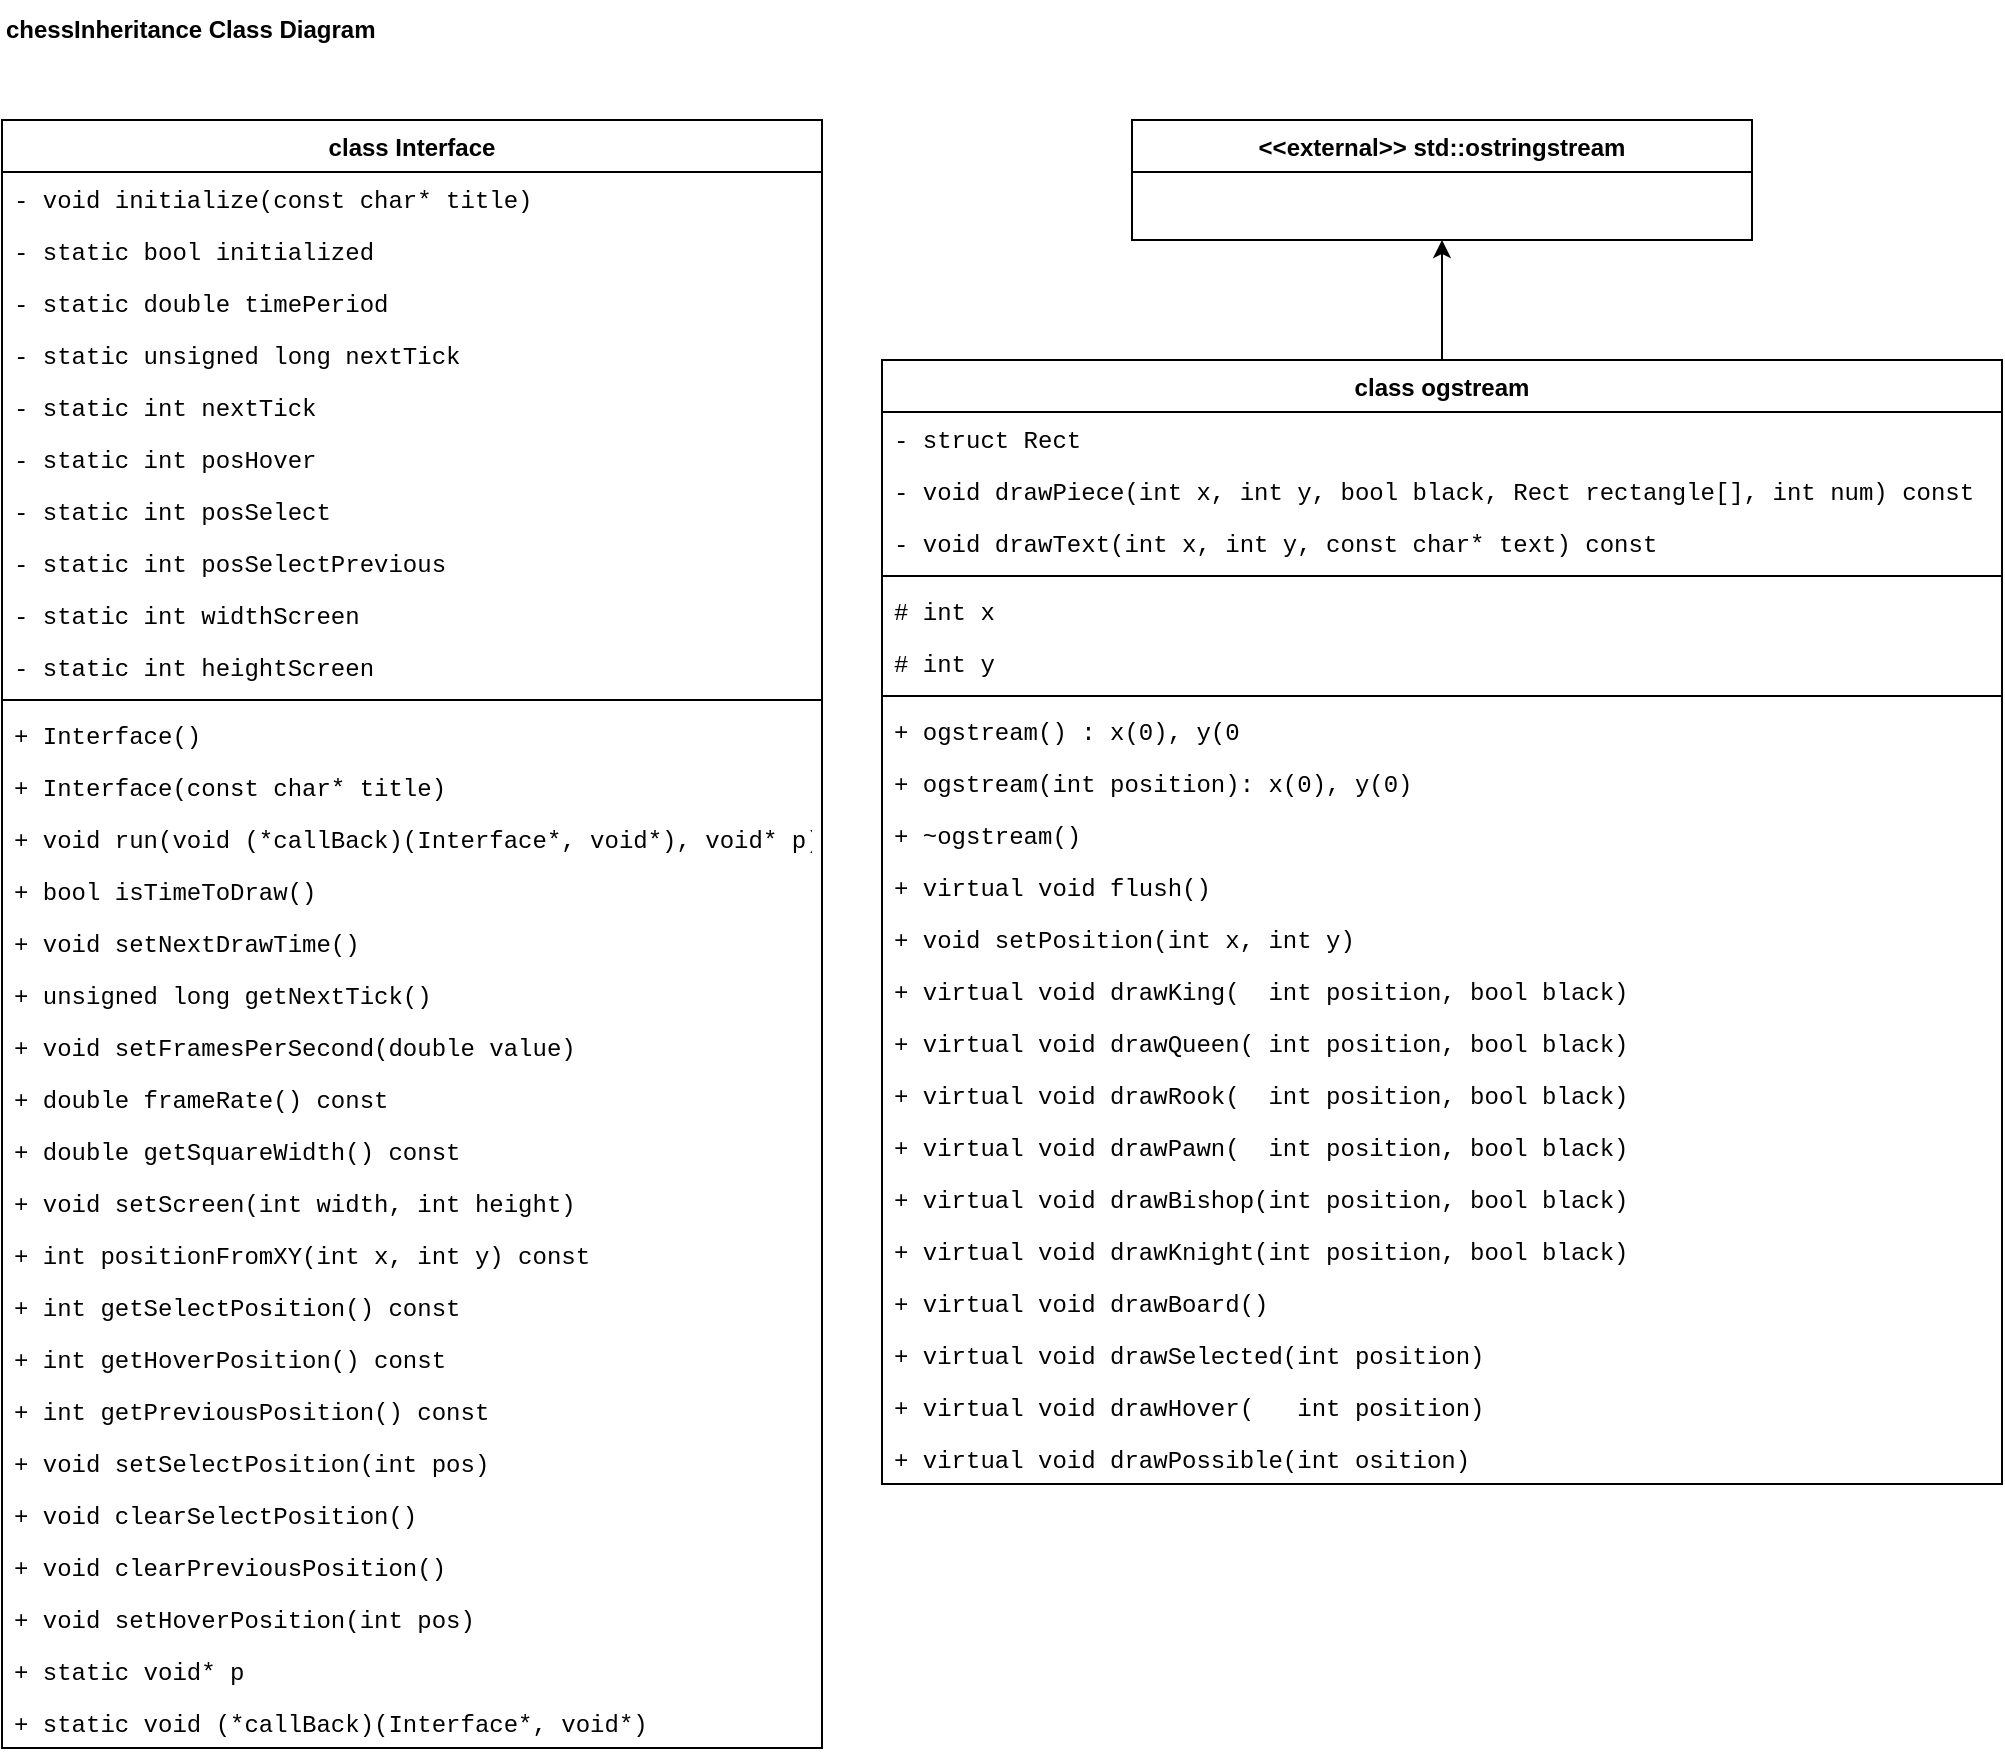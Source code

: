 <mxfile version="17.4.2" type="device"><diagram id="C5RBs43oDa-KdzZeNtuy" name="Page-1"><mxGraphModel dx="1085" dy="1220" grid="1" gridSize="10" guides="1" tooltips="1" connect="1" arrows="1" fold="1" page="1" pageScale="1" pageWidth="827" pageHeight="1169" math="0" shadow="0"><root><mxCell id="WIyWlLk6GJQsqaUBKTNV-0"/><mxCell id="WIyWlLk6GJQsqaUBKTNV-1" parent="WIyWlLk6GJQsqaUBKTNV-0"/><mxCell id="zkfFHV4jXpPFQw0GAbJ--0" value="class Interface" style="swimlane;fontStyle=1;align=center;verticalAlign=top;childLayout=stackLayout;horizontal=1;startSize=26;horizontalStack=0;resizeParent=1;resizeLast=0;collapsible=1;marginBottom=0;rounded=0;shadow=0;strokeWidth=1;" parent="WIyWlLk6GJQsqaUBKTNV-1" vertex="1"><mxGeometry x="40" y="80" width="410" height="814" as="geometry"><mxRectangle x="230" y="140" width="160" height="26" as="alternateBounds"/></mxGeometry></mxCell><mxCell id="zkfFHV4jXpPFQw0GAbJ--1" value="- void initialize(const char* title)" style="text;align=left;verticalAlign=top;spacingLeft=4;spacingRight=4;overflow=hidden;rotatable=0;points=[[0,0.5],[1,0.5]];portConstraint=eastwest;fontFamily=Courier New;fontStyle=0;" parent="zkfFHV4jXpPFQw0GAbJ--0" vertex="1"><mxGeometry y="26" width="410" height="26" as="geometry"/></mxCell><mxCell id="zkfFHV4jXpPFQw0GAbJ--2" value="- static bool initialized" style="text;align=left;verticalAlign=top;spacingLeft=4;spacingRight=4;overflow=hidden;rotatable=0;points=[[0,0.5],[1,0.5]];portConstraint=eastwest;rounded=0;shadow=0;html=0;fontFamily=Courier New;fontStyle=0;" parent="zkfFHV4jXpPFQw0GAbJ--0" vertex="1"><mxGeometry y="52" width="410" height="26" as="geometry"/></mxCell><mxCell id="hF_KdeYJdhro_a18fwoC-8" value="- static double timePeriod" style="text;align=left;verticalAlign=top;spacingLeft=4;spacingRight=4;overflow=hidden;rotatable=0;points=[[0,0.5],[1,0.5]];portConstraint=eastwest;rounded=0;shadow=0;html=0;fontFamily=Courier New;fontStyle=0;" vertex="1" parent="zkfFHV4jXpPFQw0GAbJ--0"><mxGeometry y="78" width="410" height="26" as="geometry"/></mxCell><mxCell id="hF_KdeYJdhro_a18fwoC-9" value="- static unsigned long nextTick" style="text;align=left;verticalAlign=top;spacingLeft=4;spacingRight=4;overflow=hidden;rotatable=0;points=[[0,0.5],[1,0.5]];portConstraint=eastwest;rounded=0;shadow=0;html=0;fontFamily=Courier New;fontStyle=0;" vertex="1" parent="zkfFHV4jXpPFQw0GAbJ--0"><mxGeometry y="104" width="410" height="26" as="geometry"/></mxCell><mxCell id="hF_KdeYJdhro_a18fwoC-11" value="- static int nextTick" style="text;align=left;verticalAlign=top;spacingLeft=4;spacingRight=4;overflow=hidden;rotatable=0;points=[[0,0.5],[1,0.5]];portConstraint=eastwest;rounded=0;shadow=0;html=0;fontFamily=Courier New;fontStyle=0;" vertex="1" parent="zkfFHV4jXpPFQw0GAbJ--0"><mxGeometry y="130" width="410" height="26" as="geometry"/></mxCell><mxCell id="hF_KdeYJdhro_a18fwoC-12" value="- static int posHover" style="text;align=left;verticalAlign=top;spacingLeft=4;spacingRight=4;overflow=hidden;rotatable=0;points=[[0,0.5],[1,0.5]];portConstraint=eastwest;rounded=0;shadow=0;html=0;fontFamily=Courier New;fontStyle=0;" vertex="1" parent="zkfFHV4jXpPFQw0GAbJ--0"><mxGeometry y="156" width="410" height="26" as="geometry"/></mxCell><mxCell id="hF_KdeYJdhro_a18fwoC-13" value="- static int posSelect" style="text;align=left;verticalAlign=top;spacingLeft=4;spacingRight=4;overflow=hidden;rotatable=0;points=[[0,0.5],[1,0.5]];portConstraint=eastwest;rounded=0;shadow=0;html=0;fontFamily=Courier New;fontStyle=0;" vertex="1" parent="zkfFHV4jXpPFQw0GAbJ--0"><mxGeometry y="182" width="410" height="26" as="geometry"/></mxCell><mxCell id="hF_KdeYJdhro_a18fwoC-14" value="- static int posSelectPrevious" style="text;align=left;verticalAlign=top;spacingLeft=4;spacingRight=4;overflow=hidden;rotatable=0;points=[[0,0.5],[1,0.5]];portConstraint=eastwest;rounded=0;shadow=0;html=0;fontFamily=Courier New;fontStyle=0;" vertex="1" parent="zkfFHV4jXpPFQw0GAbJ--0"><mxGeometry y="208" width="410" height="26" as="geometry"/></mxCell><mxCell id="hF_KdeYJdhro_a18fwoC-10" value="- static int widthScreen" style="text;align=left;verticalAlign=top;spacingLeft=4;spacingRight=4;overflow=hidden;rotatable=0;points=[[0,0.5],[1,0.5]];portConstraint=eastwest;rounded=0;shadow=0;html=0;fontFamily=Courier New;fontStyle=0;" vertex="1" parent="zkfFHV4jXpPFQw0GAbJ--0"><mxGeometry y="234" width="410" height="26" as="geometry"/></mxCell><mxCell id="hF_KdeYJdhro_a18fwoC-15" value="- static int heightScreen" style="text;align=left;verticalAlign=top;spacingLeft=4;spacingRight=4;overflow=hidden;rotatable=0;points=[[0,0.5],[1,0.5]];portConstraint=eastwest;rounded=0;shadow=0;html=0;fontFamily=Courier New;fontStyle=0;" vertex="1" parent="zkfFHV4jXpPFQw0GAbJ--0"><mxGeometry y="260" width="410" height="26" as="geometry"/></mxCell><mxCell id="zkfFHV4jXpPFQw0GAbJ--4" value="" style="line;html=1;strokeWidth=1;align=left;verticalAlign=middle;spacingTop=-1;spacingLeft=3;spacingRight=3;rotatable=0;labelPosition=right;points=[];portConstraint=eastwest;fontFamily=Courier New;fontStyle=0;" parent="zkfFHV4jXpPFQw0GAbJ--0" vertex="1"><mxGeometry y="286" width="410" height="8" as="geometry"/></mxCell><mxCell id="zkfFHV4jXpPFQw0GAbJ--5" value="+ Interface()" style="text;align=left;verticalAlign=top;spacingLeft=4;spacingRight=4;overflow=hidden;rotatable=0;points=[[0,0.5],[1,0.5]];portConstraint=eastwest;fontFamily=Courier New;fontStyle=0;" parent="zkfFHV4jXpPFQw0GAbJ--0" vertex="1"><mxGeometry y="294" width="410" height="26" as="geometry"/></mxCell><mxCell id="hF_KdeYJdhro_a18fwoC-16" value="+ Interface(const char* title)" style="text;align=left;verticalAlign=top;spacingLeft=4;spacingRight=4;overflow=hidden;rotatable=0;points=[[0,0.5],[1,0.5]];portConstraint=eastwest;fontFamily=Courier New;fontStyle=0;" vertex="1" parent="zkfFHV4jXpPFQw0GAbJ--0"><mxGeometry y="320" width="410" height="26" as="geometry"/></mxCell><mxCell id="hF_KdeYJdhro_a18fwoC-17" value="+ void run(void (*callBack)(Interface*, void*), void* p)" style="text;align=left;verticalAlign=top;spacingLeft=4;spacingRight=4;overflow=hidden;rotatable=0;points=[[0,0.5],[1,0.5]];portConstraint=eastwest;fontFamily=Courier New;fontStyle=0;" vertex="1" parent="zkfFHV4jXpPFQw0GAbJ--0"><mxGeometry y="346" width="410" height="26" as="geometry"/></mxCell><mxCell id="hF_KdeYJdhro_a18fwoC-18" value="+ bool isTimeToDraw()&#10;&#10;" style="text;align=left;verticalAlign=top;spacingLeft=4;spacingRight=4;overflow=hidden;rotatable=0;points=[[0,0.5],[1,0.5]];portConstraint=eastwest;fontFamily=Courier New;fontStyle=0;" vertex="1" parent="zkfFHV4jXpPFQw0GAbJ--0"><mxGeometry y="372" width="410" height="26" as="geometry"/></mxCell><mxCell id="hF_KdeYJdhro_a18fwoC-19" value="+ void setNextDrawTime()" style="text;align=left;verticalAlign=top;spacingLeft=4;spacingRight=4;overflow=hidden;rotatable=0;points=[[0,0.5],[1,0.5]];portConstraint=eastwest;fontFamily=Courier New;fontStyle=0;" vertex="1" parent="zkfFHV4jXpPFQw0GAbJ--0"><mxGeometry y="398" width="410" height="26" as="geometry"/></mxCell><mxCell id="hF_KdeYJdhro_a18fwoC-20" value="+ unsigned long getNextTick()" style="text;align=left;verticalAlign=top;spacingLeft=4;spacingRight=4;overflow=hidden;rotatable=0;points=[[0,0.5],[1,0.5]];portConstraint=eastwest;fontFamily=Courier New;fontStyle=0;" vertex="1" parent="zkfFHV4jXpPFQw0GAbJ--0"><mxGeometry y="424" width="410" height="26" as="geometry"/></mxCell><mxCell id="hF_KdeYJdhro_a18fwoC-21" value="+ void setFramesPerSecond(double value)" style="text;align=left;verticalAlign=top;spacingLeft=4;spacingRight=4;overflow=hidden;rotatable=0;points=[[0,0.5],[1,0.5]];portConstraint=eastwest;fontFamily=Courier New;fontStyle=0;" vertex="1" parent="zkfFHV4jXpPFQw0GAbJ--0"><mxGeometry y="450" width="410" height="26" as="geometry"/></mxCell><mxCell id="hF_KdeYJdhro_a18fwoC-22" value="+ double frameRate() const" style="text;align=left;verticalAlign=top;spacingLeft=4;spacingRight=4;overflow=hidden;rotatable=0;points=[[0,0.5],[1,0.5]];portConstraint=eastwest;fontFamily=Courier New;fontStyle=0;" vertex="1" parent="zkfFHV4jXpPFQw0GAbJ--0"><mxGeometry y="476" width="410" height="26" as="geometry"/></mxCell><mxCell id="hF_KdeYJdhro_a18fwoC-23" value="+ double getSquareWidth() const" style="text;align=left;verticalAlign=top;spacingLeft=4;spacingRight=4;overflow=hidden;rotatable=0;points=[[0,0.5],[1,0.5]];portConstraint=eastwest;fontFamily=Courier New;fontStyle=0;" vertex="1" parent="zkfFHV4jXpPFQw0GAbJ--0"><mxGeometry y="502" width="410" height="26" as="geometry"/></mxCell><mxCell id="hF_KdeYJdhro_a18fwoC-24" value="+ void setScreen(int width, int height)" style="text;align=left;verticalAlign=top;spacingLeft=4;spacingRight=4;overflow=hidden;rotatable=0;points=[[0,0.5],[1,0.5]];portConstraint=eastwest;fontFamily=Courier New;fontStyle=0;" vertex="1" parent="zkfFHV4jXpPFQw0GAbJ--0"><mxGeometry y="528" width="410" height="26" as="geometry"/></mxCell><mxCell id="hF_KdeYJdhro_a18fwoC-25" value="+ int positionFromXY(int x, int y) const" style="text;align=left;verticalAlign=top;spacingLeft=4;spacingRight=4;overflow=hidden;rotatable=0;points=[[0,0.5],[1,0.5]];portConstraint=eastwest;fontFamily=Courier New;fontStyle=0;" vertex="1" parent="zkfFHV4jXpPFQw0GAbJ--0"><mxGeometry y="554" width="410" height="26" as="geometry"/></mxCell><mxCell id="hF_KdeYJdhro_a18fwoC-26" value="+ int getSelectPosition() const" style="text;align=left;verticalAlign=top;spacingLeft=4;spacingRight=4;overflow=hidden;rotatable=0;points=[[0,0.5],[1,0.5]];portConstraint=eastwest;fontFamily=Courier New;fontStyle=0;" vertex="1" parent="zkfFHV4jXpPFQw0GAbJ--0"><mxGeometry y="580" width="410" height="26" as="geometry"/></mxCell><mxCell id="hF_KdeYJdhro_a18fwoC-27" value="+ int getHoverPosition() const" style="text;align=left;verticalAlign=top;spacingLeft=4;spacingRight=4;overflow=hidden;rotatable=0;points=[[0,0.5],[1,0.5]];portConstraint=eastwest;fontFamily=Courier New;fontStyle=0;" vertex="1" parent="zkfFHV4jXpPFQw0GAbJ--0"><mxGeometry y="606" width="410" height="26" as="geometry"/></mxCell><mxCell id="hF_KdeYJdhro_a18fwoC-28" value="+ int getPreviousPosition() const" style="text;align=left;verticalAlign=top;spacingLeft=4;spacingRight=4;overflow=hidden;rotatable=0;points=[[0,0.5],[1,0.5]];portConstraint=eastwest;fontFamily=Courier New;fontStyle=0;" vertex="1" parent="zkfFHV4jXpPFQw0GAbJ--0"><mxGeometry y="632" width="410" height="26" as="geometry"/></mxCell><mxCell id="hF_KdeYJdhro_a18fwoC-55" value="+ void setSelectPosition(int pos)" style="text;align=left;verticalAlign=top;spacingLeft=4;spacingRight=4;overflow=hidden;rotatable=0;points=[[0,0.5],[1,0.5]];portConstraint=eastwest;fontFamily=Courier New;fontStyle=0;" vertex="1" parent="zkfFHV4jXpPFQw0GAbJ--0"><mxGeometry y="658" width="410" height="26" as="geometry"/></mxCell><mxCell id="hF_KdeYJdhro_a18fwoC-56" value="+ void clearSelectPosition()" style="text;align=left;verticalAlign=top;spacingLeft=4;spacingRight=4;overflow=hidden;rotatable=0;points=[[0,0.5],[1,0.5]];portConstraint=eastwest;fontFamily=Courier New;fontStyle=0;" vertex="1" parent="zkfFHV4jXpPFQw0GAbJ--0"><mxGeometry y="684" width="410" height="26" as="geometry"/></mxCell><mxCell id="hF_KdeYJdhro_a18fwoC-57" value="+ void clearPreviousPosition()" style="text;align=left;verticalAlign=top;spacingLeft=4;spacingRight=4;overflow=hidden;rotatable=0;points=[[0,0.5],[1,0.5]];portConstraint=eastwest;fontFamily=Courier New;fontStyle=0;" vertex="1" parent="zkfFHV4jXpPFQw0GAbJ--0"><mxGeometry y="710" width="410" height="26" as="geometry"/></mxCell><mxCell id="hF_KdeYJdhro_a18fwoC-58" value="+ void setHoverPosition(int pos)" style="text;align=left;verticalAlign=top;spacingLeft=4;spacingRight=4;overflow=hidden;rotatable=0;points=[[0,0.5],[1,0.5]];portConstraint=eastwest;fontFamily=Courier New;fontStyle=0;" vertex="1" parent="zkfFHV4jXpPFQw0GAbJ--0"><mxGeometry y="736" width="410" height="26" as="geometry"/></mxCell><mxCell id="hF_KdeYJdhro_a18fwoC-59" value="+ static void* p" style="text;align=left;verticalAlign=top;spacingLeft=4;spacingRight=4;overflow=hidden;rotatable=0;points=[[0,0.5],[1,0.5]];portConstraint=eastwest;fontFamily=Courier New;fontStyle=0;" vertex="1" parent="zkfFHV4jXpPFQw0GAbJ--0"><mxGeometry y="762" width="410" height="26" as="geometry"/></mxCell><mxCell id="hF_KdeYJdhro_a18fwoC-60" value="+ static void (*callBack)(Interface*, void*)" style="text;align=left;verticalAlign=top;spacingLeft=4;spacingRight=4;overflow=hidden;rotatable=0;points=[[0,0.5],[1,0.5]];portConstraint=eastwest;fontFamily=Courier New;fontStyle=0" vertex="1" parent="zkfFHV4jXpPFQw0GAbJ--0"><mxGeometry y="788" width="410" height="26" as="geometry"/></mxCell><mxCell id="hF_KdeYJdhro_a18fwoC-0" value="chessInheritance Class Diagram" style="text;html=1;strokeColor=none;fillColor=none;align=left;verticalAlign=middle;whiteSpace=wrap;rounded=0;fontStyle=1" vertex="1" parent="WIyWlLk6GJQsqaUBKTNV-1"><mxGeometry x="40" y="20" width="240" height="30" as="geometry"/></mxCell><mxCell id="hF_KdeYJdhro_a18fwoC-126" style="edgeStyle=orthogonalEdgeStyle;rounded=0;orthogonalLoop=1;jettySize=auto;html=1;exitX=0.5;exitY=0;exitDx=0;exitDy=0;entryX=0.5;entryY=1;entryDx=0;entryDy=0;fontFamily=Courier New;" edge="1" parent="WIyWlLk6GJQsqaUBKTNV-1" source="hF_KdeYJdhro_a18fwoC-61" target="hF_KdeYJdhro_a18fwoC-93"><mxGeometry relative="1" as="geometry"/></mxCell><mxCell id="hF_KdeYJdhro_a18fwoC-61" value="class ogstream" style="swimlane;fontStyle=1;align=center;verticalAlign=top;childLayout=stackLayout;horizontal=1;startSize=26;horizontalStack=0;resizeParent=1;resizeLast=0;collapsible=1;marginBottom=0;rounded=0;shadow=0;strokeWidth=1;" vertex="1" parent="WIyWlLk6GJQsqaUBKTNV-1"><mxGeometry x="480" y="200" width="560" height="562" as="geometry"><mxRectangle x="230" y="140" width="160" height="26" as="alternateBounds"/></mxGeometry></mxCell><mxCell id="hF_KdeYJdhro_a18fwoC-138" value="- struct Rect" style="text;align=left;verticalAlign=top;spacingLeft=4;spacingRight=4;overflow=hidden;rotatable=0;points=[[0,0.5],[1,0.5]];portConstraint=eastwest;fontFamily=Courier New;fontStyle=0;" vertex="1" parent="hF_KdeYJdhro_a18fwoC-61"><mxGeometry y="26" width="560" height="26" as="geometry"/></mxCell><mxCell id="hF_KdeYJdhro_a18fwoC-62" value="- void drawPiece(int x, int y, bool black, Rect rectangle[], int num) const" style="text;align=left;verticalAlign=top;spacingLeft=4;spacingRight=4;overflow=hidden;rotatable=0;points=[[0,0.5],[1,0.5]];portConstraint=eastwest;fontFamily=Courier New;fontStyle=0;" vertex="1" parent="hF_KdeYJdhro_a18fwoC-61"><mxGeometry y="52" width="560" height="26" as="geometry"/></mxCell><mxCell id="hF_KdeYJdhro_a18fwoC-139" value="- void drawText(int x, int y, const char* text) const" style="text;align=left;verticalAlign=top;spacingLeft=4;spacingRight=4;overflow=hidden;rotatable=0;points=[[0,0.5],[1,0.5]];portConstraint=eastwest;fontFamily=Courier New;fontStyle=0;" vertex="1" parent="hF_KdeYJdhro_a18fwoC-61"><mxGeometry y="78" width="560" height="26" as="geometry"/></mxCell><mxCell id="hF_KdeYJdhro_a18fwoC-72" value="" style="line;html=1;strokeWidth=1;align=left;verticalAlign=middle;spacingTop=-1;spacingLeft=3;spacingRight=3;rotatable=0;labelPosition=right;points=[];portConstraint=eastwest;fontFamily=Courier New;fontStyle=0;" vertex="1" parent="hF_KdeYJdhro_a18fwoC-61"><mxGeometry y="104" width="560" height="8" as="geometry"/></mxCell><mxCell id="hF_KdeYJdhro_a18fwoC-140" value="# int x" style="text;align=left;verticalAlign=top;spacingLeft=4;spacingRight=4;overflow=hidden;rotatable=0;points=[[0,0.5],[1,0.5]];portConstraint=eastwest;fontFamily=Courier New;fontStyle=0;" vertex="1" parent="hF_KdeYJdhro_a18fwoC-61"><mxGeometry y="112" width="560" height="26" as="geometry"/></mxCell><mxCell id="hF_KdeYJdhro_a18fwoC-73" value="# int y" style="text;align=left;verticalAlign=top;spacingLeft=4;spacingRight=4;overflow=hidden;rotatable=0;points=[[0,0.5],[1,0.5]];portConstraint=eastwest;fontFamily=Courier New;fontStyle=0;" vertex="1" parent="hF_KdeYJdhro_a18fwoC-61"><mxGeometry y="138" width="560" height="26" as="geometry"/></mxCell><mxCell id="hF_KdeYJdhro_a18fwoC-137" value="" style="line;html=1;strokeWidth=1;align=left;verticalAlign=middle;spacingTop=-1;spacingLeft=3;spacingRight=3;rotatable=0;labelPosition=right;points=[];portConstraint=eastwest;fontFamily=Courier New;fontStyle=0;" vertex="1" parent="hF_KdeYJdhro_a18fwoC-61"><mxGeometry y="164" width="560" height="8" as="geometry"/></mxCell><mxCell id="hF_KdeYJdhro_a18fwoC-92" value="+ ogstream() : x(0), y(0" style="text;align=left;verticalAlign=top;spacingLeft=4;spacingRight=4;overflow=hidden;rotatable=0;points=[[0,0.5],[1,0.5]];portConstraint=eastwest;fontFamily=Courier New;fontStyle=0" vertex="1" parent="hF_KdeYJdhro_a18fwoC-61"><mxGeometry y="172" width="560" height="26" as="geometry"/></mxCell><mxCell id="hF_KdeYJdhro_a18fwoC-141" value="+ ogstream(int position): x(0), y(0)" style="text;align=left;verticalAlign=top;spacingLeft=4;spacingRight=4;overflow=hidden;rotatable=0;points=[[0,0.5],[1,0.5]];portConstraint=eastwest;fontFamily=Courier New;fontStyle=0" vertex="1" parent="hF_KdeYJdhro_a18fwoC-61"><mxGeometry y="198" width="560" height="26" as="geometry"/></mxCell><mxCell id="hF_KdeYJdhro_a18fwoC-142" value="+ ~ogstream()" style="text;align=left;verticalAlign=top;spacingLeft=4;spacingRight=4;overflow=hidden;rotatable=0;points=[[0,0.5],[1,0.5]];portConstraint=eastwest;fontFamily=Courier New;fontStyle=0" vertex="1" parent="hF_KdeYJdhro_a18fwoC-61"><mxGeometry y="224" width="560" height="26" as="geometry"/></mxCell><mxCell id="hF_KdeYJdhro_a18fwoC-143" value="+ virtual void flush()" style="text;align=left;verticalAlign=top;spacingLeft=4;spacingRight=4;overflow=hidden;rotatable=0;points=[[0,0.5],[1,0.5]];portConstraint=eastwest;fontFamily=Courier New;fontStyle=0" vertex="1" parent="hF_KdeYJdhro_a18fwoC-61"><mxGeometry y="250" width="560" height="26" as="geometry"/></mxCell><mxCell id="hF_KdeYJdhro_a18fwoC-144" value="+ void setPosition(int x, int y)" style="text;align=left;verticalAlign=top;spacingLeft=4;spacingRight=4;overflow=hidden;rotatable=0;points=[[0,0.5],[1,0.5]];portConstraint=eastwest;fontFamily=Courier New;fontStyle=0" vertex="1" parent="hF_KdeYJdhro_a18fwoC-61"><mxGeometry y="276" width="560" height="26" as="geometry"/></mxCell><mxCell id="hF_KdeYJdhro_a18fwoC-145" value="+ virtual void drawKing(  int position, bool black)" style="text;align=left;verticalAlign=top;spacingLeft=4;spacingRight=4;overflow=hidden;rotatable=0;points=[[0,0.5],[1,0.5]];portConstraint=eastwest;fontFamily=Courier New;fontStyle=0" vertex="1" parent="hF_KdeYJdhro_a18fwoC-61"><mxGeometry y="302" width="560" height="26" as="geometry"/></mxCell><mxCell id="hF_KdeYJdhro_a18fwoC-146" value="+ virtual void drawQueen( int position, bool black)" style="text;align=left;verticalAlign=top;spacingLeft=4;spacingRight=4;overflow=hidden;rotatable=0;points=[[0,0.5],[1,0.5]];portConstraint=eastwest;fontFamily=Courier New;fontStyle=0" vertex="1" parent="hF_KdeYJdhro_a18fwoC-61"><mxGeometry y="328" width="560" height="26" as="geometry"/></mxCell><mxCell id="hF_KdeYJdhro_a18fwoC-147" value="+ virtual void drawRook(  int position, bool black)" style="text;align=left;verticalAlign=top;spacingLeft=4;spacingRight=4;overflow=hidden;rotatable=0;points=[[0,0.5],[1,0.5]];portConstraint=eastwest;fontFamily=Courier New;fontStyle=0" vertex="1" parent="hF_KdeYJdhro_a18fwoC-61"><mxGeometry y="354" width="560" height="26" as="geometry"/></mxCell><mxCell id="hF_KdeYJdhro_a18fwoC-148" value="+ virtual void drawPawn(  int position, bool black)" style="text;align=left;verticalAlign=top;spacingLeft=4;spacingRight=4;overflow=hidden;rotatable=0;points=[[0,0.5],[1,0.5]];portConstraint=eastwest;fontFamily=Courier New;fontStyle=0" vertex="1" parent="hF_KdeYJdhro_a18fwoC-61"><mxGeometry y="380" width="560" height="26" as="geometry"/></mxCell><mxCell id="hF_KdeYJdhro_a18fwoC-149" value="+ virtual void drawBishop(int position, bool black)" style="text;align=left;verticalAlign=top;spacingLeft=4;spacingRight=4;overflow=hidden;rotatable=0;points=[[0,0.5],[1,0.5]];portConstraint=eastwest;fontFamily=Courier New;fontStyle=0" vertex="1" parent="hF_KdeYJdhro_a18fwoC-61"><mxGeometry y="406" width="560" height="26" as="geometry"/></mxCell><mxCell id="hF_KdeYJdhro_a18fwoC-150" value="+ virtual void drawKnight(int position, bool black)" style="text;align=left;verticalAlign=top;spacingLeft=4;spacingRight=4;overflow=hidden;rotatable=0;points=[[0,0.5],[1,0.5]];portConstraint=eastwest;fontFamily=Courier New;fontStyle=0" vertex="1" parent="hF_KdeYJdhro_a18fwoC-61"><mxGeometry y="432" width="560" height="26" as="geometry"/></mxCell><mxCell id="hF_KdeYJdhro_a18fwoC-151" value="+ virtual void drawBoard()" style="text;align=left;verticalAlign=top;spacingLeft=4;spacingRight=4;overflow=hidden;rotatable=0;points=[[0,0.5],[1,0.5]];portConstraint=eastwest;fontFamily=Courier New;fontStyle=0" vertex="1" parent="hF_KdeYJdhro_a18fwoC-61"><mxGeometry y="458" width="560" height="26" as="geometry"/></mxCell><mxCell id="hF_KdeYJdhro_a18fwoC-152" value="+ virtual void drawSelected(int position)" style="text;align=left;verticalAlign=top;spacingLeft=4;spacingRight=4;overflow=hidden;rotatable=0;points=[[0,0.5],[1,0.5]];portConstraint=eastwest;fontFamily=Courier New;fontStyle=0" vertex="1" parent="hF_KdeYJdhro_a18fwoC-61"><mxGeometry y="484" width="560" height="26" as="geometry"/></mxCell><mxCell id="hF_KdeYJdhro_a18fwoC-153" value="+ virtual void drawHover(   int position)" style="text;align=left;verticalAlign=top;spacingLeft=4;spacingRight=4;overflow=hidden;rotatable=0;points=[[0,0.5],[1,0.5]];portConstraint=eastwest;fontFamily=Courier New;fontStyle=0" vertex="1" parent="hF_KdeYJdhro_a18fwoC-61"><mxGeometry y="510" width="560" height="26" as="geometry"/></mxCell><mxCell id="hF_KdeYJdhro_a18fwoC-154" value="+ virtual void drawPossible(int osition)" style="text;align=left;verticalAlign=top;spacingLeft=4;spacingRight=4;overflow=hidden;rotatable=0;points=[[0,0.5],[1,0.5]];portConstraint=eastwest;fontFamily=Courier New;fontStyle=0" vertex="1" parent="hF_KdeYJdhro_a18fwoC-61"><mxGeometry y="536" width="560" height="26" as="geometry"/></mxCell><mxCell id="hF_KdeYJdhro_a18fwoC-93" value="&lt;&lt;external&gt;&gt; std::ostringstream" style="swimlane;fontStyle=1;align=center;verticalAlign=top;childLayout=stackLayout;horizontal=1;startSize=26;horizontalStack=0;resizeParent=1;resizeLast=0;collapsible=1;marginBottom=0;rounded=0;shadow=0;strokeWidth=1;" vertex="1" parent="WIyWlLk6GJQsqaUBKTNV-1"><mxGeometry x="605" y="80" width="310" height="60" as="geometry"><mxRectangle x="230" y="140" width="160" height="26" as="alternateBounds"/></mxGeometry></mxCell><mxCell id="hF_KdeYJdhro_a18fwoC-103" value="..." style="text;align=left;verticalAlign=top;spacingLeft=4;spacingRight=4;overflow=hidden;rotatable=0;points=[[0,0.5],[1,0.5]];portConstraint=eastwest;rounded=0;shadow=0;html=0;fontFamily=Courier New;fontStyle=0;" vertex="1" parent="hF_KdeYJdhro_a18fwoC-93"><mxGeometry y="26" width="310" height="12" as="geometry"/></mxCell></root></mxGraphModel></diagram></mxfile>